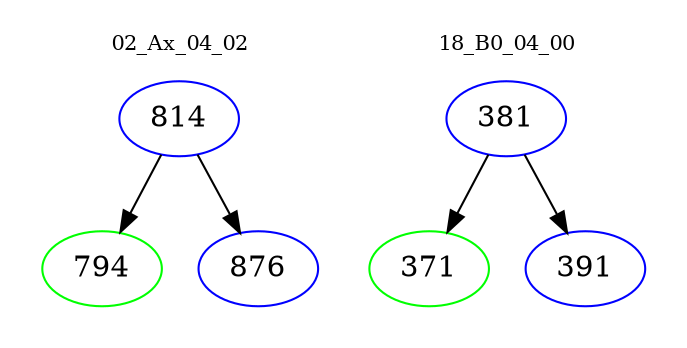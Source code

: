 digraph{
subgraph cluster_0 {
color = white
label = "02_Ax_04_02";
fontsize=10;
T0_814 [label="814", color="blue"]
T0_814 -> T0_794 [color="black"]
T0_794 [label="794", color="green"]
T0_814 -> T0_876 [color="black"]
T0_876 [label="876", color="blue"]
}
subgraph cluster_1 {
color = white
label = "18_B0_04_00";
fontsize=10;
T1_381 [label="381", color="blue"]
T1_381 -> T1_371 [color="black"]
T1_371 [label="371", color="green"]
T1_381 -> T1_391 [color="black"]
T1_391 [label="391", color="blue"]
}
}
